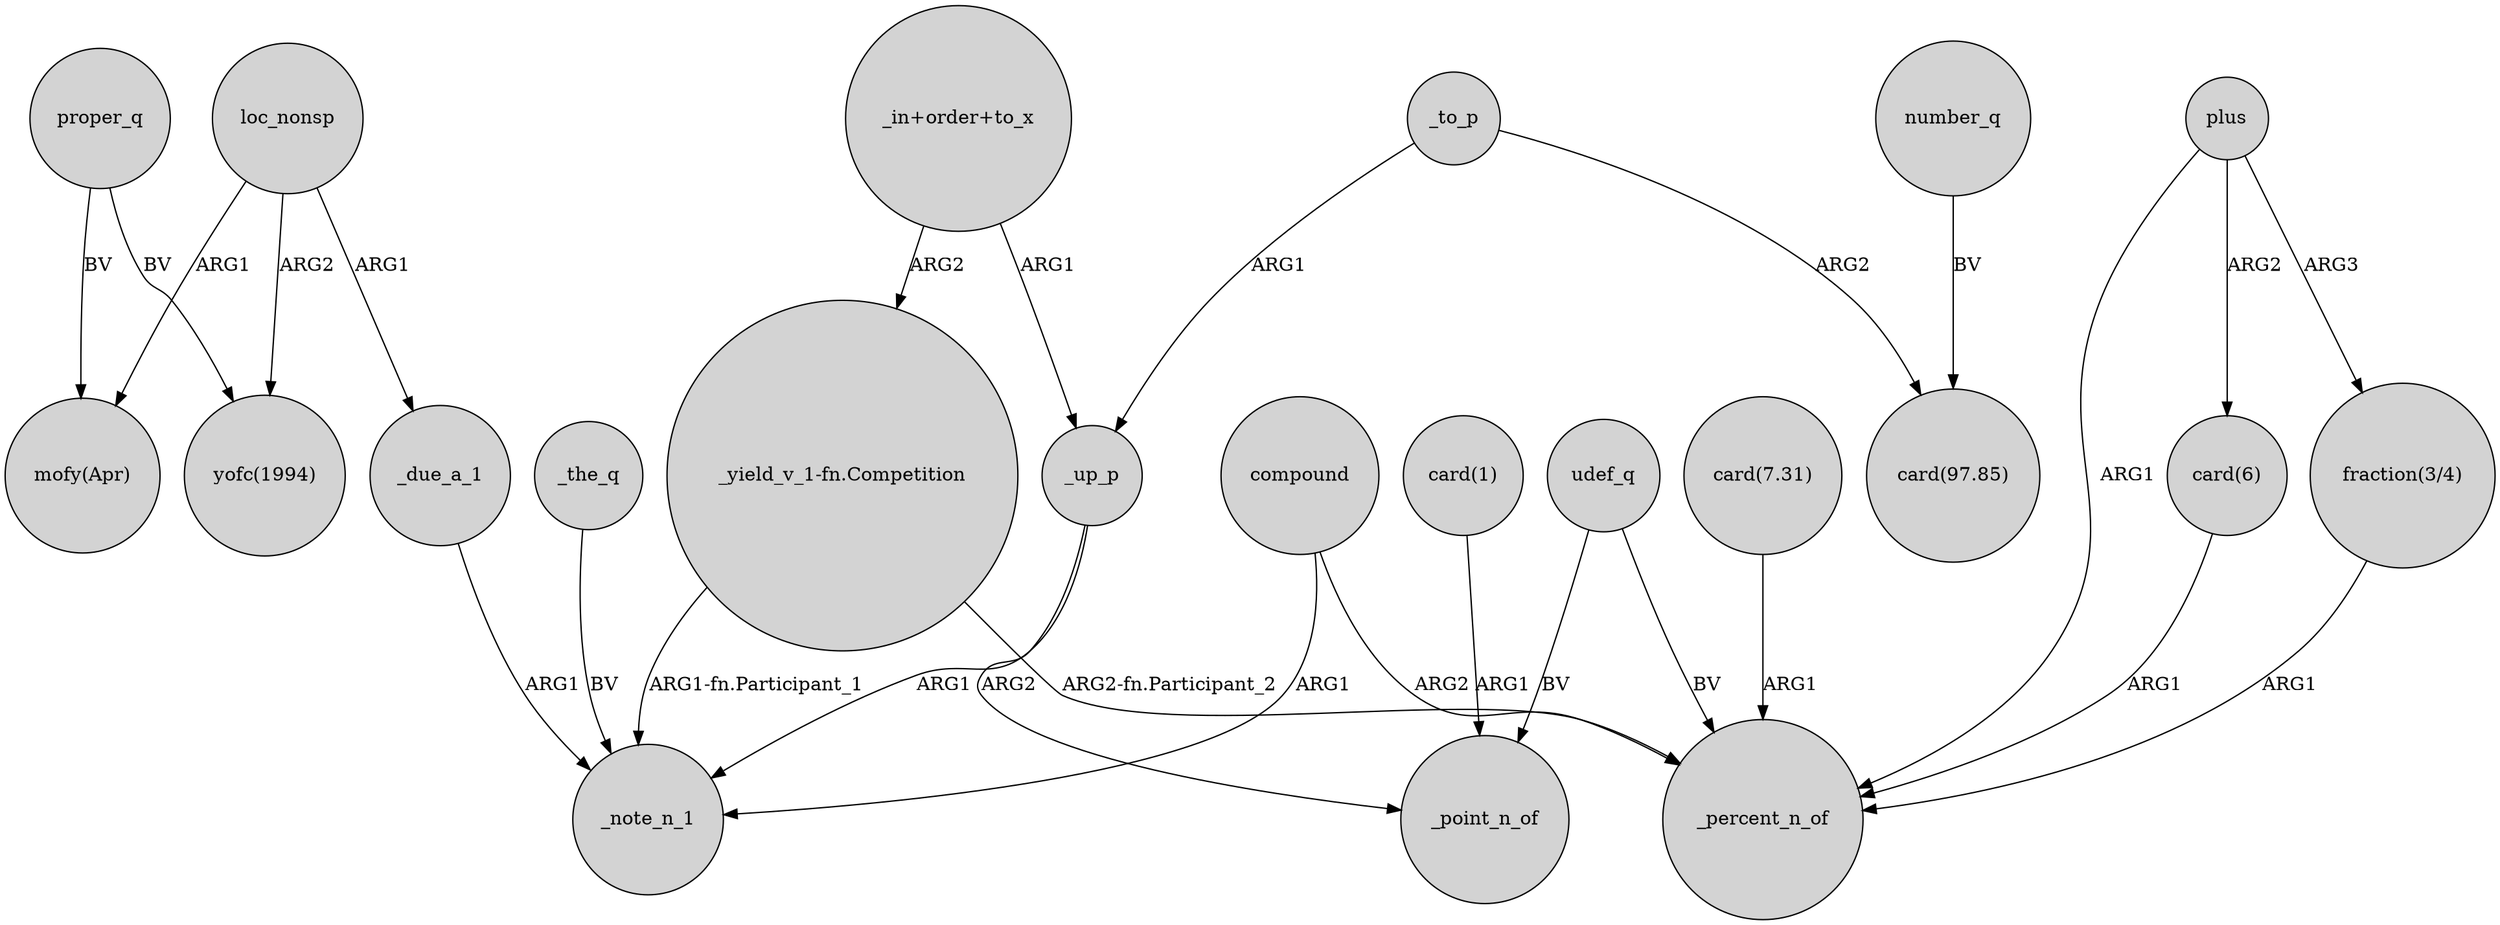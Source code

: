 digraph {
	node [shape=circle style=filled]
	proper_q -> "mofy(Apr)" [label=BV]
	"card(7.31)" -> _percent_n_of [label=ARG1]
	loc_nonsp -> "yofc(1994)" [label=ARG2]
	"card(1)" -> _point_n_of [label=ARG1]
	_up_p -> _note_n_1 [label=ARG1]
	plus -> "card(6)" [label=ARG2]
	_up_p -> _point_n_of [label=ARG2]
	_to_p -> "card(97.85)" [label=ARG2]
	_the_q -> _note_n_1 [label=BV]
	plus -> _percent_n_of [label=ARG1]
	_to_p -> _up_p [label=ARG1]
	"card(6)" -> _percent_n_of [label=ARG1]
	"_in+order+to_x" -> "_yield_v_1-fn.Competition" [label=ARG2]
	udef_q -> _percent_n_of [label=BV]
	loc_nonsp -> "mofy(Apr)" [label=ARG1]
	number_q -> "card(97.85)" [label=BV]
	compound -> _percent_n_of [label=ARG2]
	"_in+order+to_x" -> _up_p [label=ARG1]
	"_yield_v_1-fn.Competition" -> _percent_n_of [label="ARG2-fn.Participant_2"]
	compound -> _note_n_1 [label=ARG1]
	"_yield_v_1-fn.Competition" -> _note_n_1 [label="ARG1-fn.Participant_1"]
	loc_nonsp -> _due_a_1 [label=ARG1]
	_due_a_1 -> _note_n_1 [label=ARG1]
	"fraction(3/4)" -> _percent_n_of [label=ARG1]
	plus -> "fraction(3/4)" [label=ARG3]
	udef_q -> _point_n_of [label=BV]
	proper_q -> "yofc(1994)" [label=BV]
}
